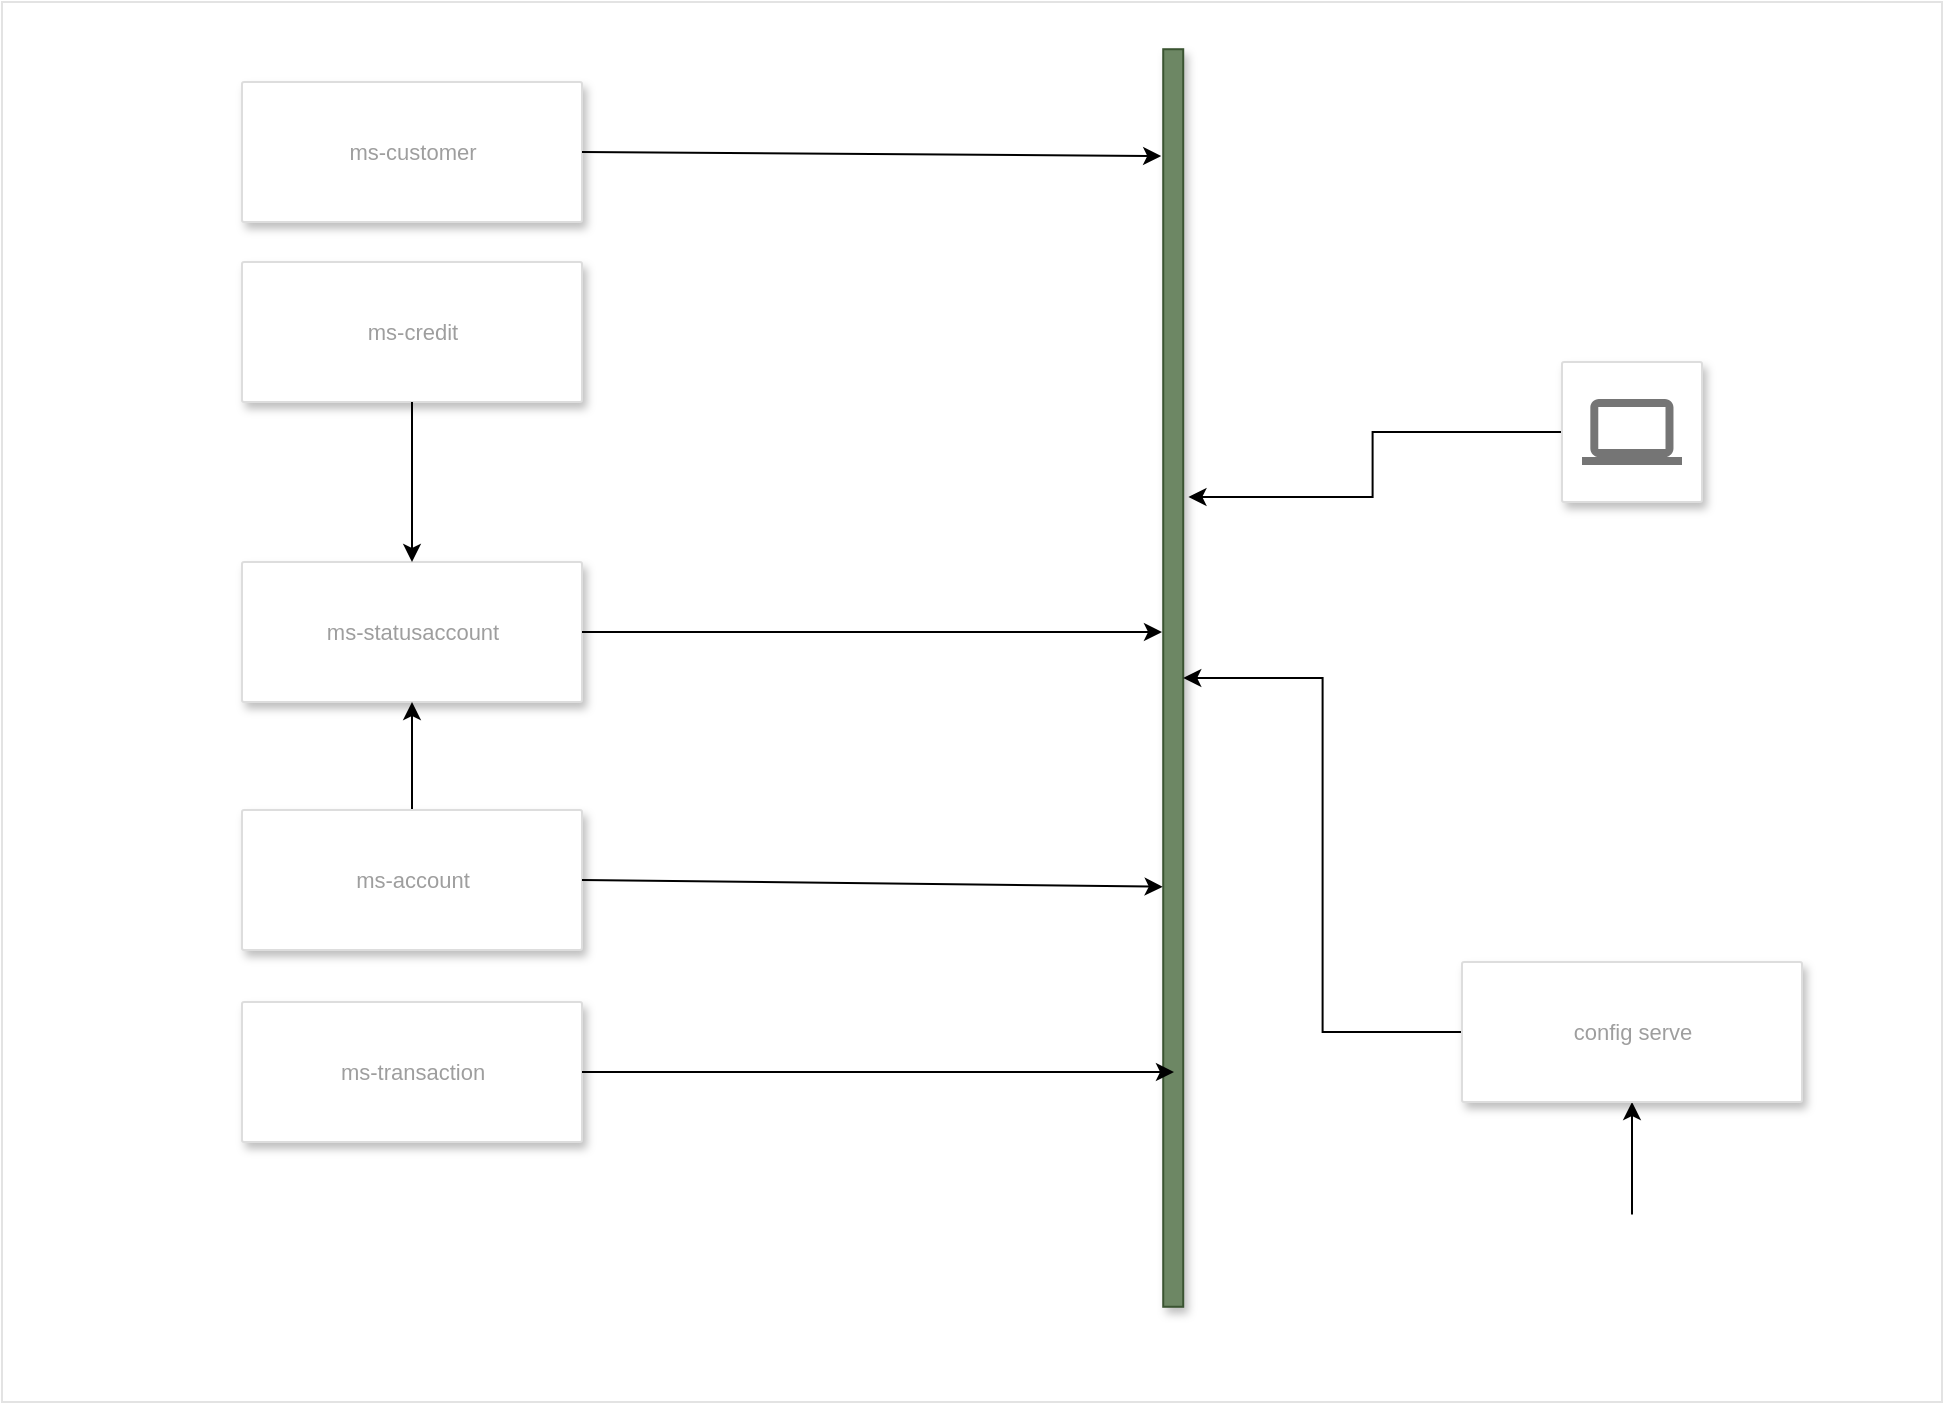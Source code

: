 <mxfile version="14.6.13" type="device"><diagram id="f106602c-feb2-e66a-4537-3a34d633f6aa" name="Diagrama Proyecto"><mxGraphModel dx="1205" dy="696" grid="1" gridSize="10" guides="1" tooltips="1" connect="1" arrows="1" fold="1" page="1" pageScale="1" pageWidth="1169" pageHeight="827" background="none" math="0" shadow="0"><root><mxCell id="0"/><mxCell id="1" parent="0"/><mxCell id="SQ06yRcE6XJ0qV-vDYrt-1001" value="" style="shadow=0;fontSize=14;align=left;spacing=10;9E9E9E;verticalAlign=top;spacingTop=-4;fontStyle=0;spacingLeft=40;html=1;fillColor=#FFFFFF;strokeColor=#E3E3E3;" parent="1" vertex="1"><mxGeometry x="110" y="10" width="970" height="700" as="geometry"/></mxCell><mxCell id="H48Xm5kaT8XGy7d0JwQC-1029" style="edgeStyle=orthogonalEdgeStyle;rounded=0;orthogonalLoop=1;jettySize=auto;html=1;entryX=0.644;entryY=1.261;entryDx=0;entryDy=0;entryPerimeter=0;" parent="1" source="987" target="SQ06yRcE6XJ0qV-vDYrt-1036" edge="1"><mxGeometry relative="1" as="geometry"/></mxCell><mxCell id="987" value="" style="strokeColor=#dddddd;fillColor=#ffffff;shadow=1;strokeWidth=1;rounded=1;absoluteArcSize=1;arcSize=2;labelPosition=center;verticalLabelPosition=middle;align=center;verticalAlign=bottom;spacingLeft=0;fontColor=#999999;fontSize=12;whiteSpace=wrap;spacingBottom=2;html=1;" parent="1" vertex="1"><mxGeometry x="890" y="190" width="70" height="70" as="geometry"/></mxCell><mxCell id="988" value="" style="dashed=0;connectable=0;html=1;fillColor=#757575;strokeColor=none;shape=mxgraph.gcp2.laptop;part=1;" parent="987" vertex="1"><mxGeometry x="0.5" width="50" height="33" relative="1" as="geometry"><mxPoint x="-25" y="18.5" as="offset"/></mxGeometry></mxCell><mxCell id="SQ06yRcE6XJ0qV-vDYrt-1053" style="edgeStyle=none;rounded=0;orthogonalLoop=1;jettySize=auto;html=1;entryX=0.5;entryY=1;entryDx=0;entryDy=0;fillColor=#4ABDFF;" parent="1" source="SQ06yRcE6XJ0qV-vDYrt-1052" target="SQ06yRcE6XJ0qV-vDYrt-1047" edge="1"><mxGeometry relative="1" as="geometry"/></mxCell><mxCell id="SQ06yRcE6XJ0qV-vDYrt-1052" value="" style="shape=image;verticalLabelPosition=bottom;labelBackgroundColor=default;verticalAlign=top;aspect=fixed;imageAspect=0;image=https://miro.medium.com/max/910/1*JZ2YCpyIOO3JfnXy264b_A.png;" parent="1" vertex="1"><mxGeometry x="880" y="616.22" width="90" height="37.55" as="geometry"/></mxCell><mxCell id="SQ06yRcE6XJ0qV-vDYrt-1036" value="" style="rounded=1;whiteSpace=wrap;html=1;shadow=1;strokeColor=#3A5431;fillColor=#6d8764;rotation=90;flipH=0;flipV=0;direction=west;arcSize=0;fontColor=#ffffff;" parent="1" vertex="1"><mxGeometry x="381.22" y="343" width="628.78" height="10" as="geometry"/></mxCell><mxCell id="H48Xm5kaT8XGy7d0JwQC-1030" style="edgeStyle=orthogonalEdgeStyle;rounded=0;orthogonalLoop=1;jettySize=auto;html=1;entryX=0.5;entryY=1;entryDx=0;entryDy=0;" parent="1" source="SQ06yRcE6XJ0qV-vDYrt-1047" target="SQ06yRcE6XJ0qV-vDYrt-1036" edge="1"><mxGeometry relative="1" as="geometry"/></mxCell><mxCell id="SQ06yRcE6XJ0qV-vDYrt-1047" value="config serve" style="strokeColor=#dddddd;fillColor=#ffffff;shadow=1;strokeWidth=1;rounded=1;absoluteArcSize=1;arcSize=2;fontSize=11;fontColor=#9E9E9E;align=center;html=1;" parent="1" vertex="1"><mxGeometry x="840" y="490" width="170" height="70" as="geometry"/></mxCell><mxCell id="991" value="ms-statusaccount" style="strokeColor=#dddddd;fillColor=#ffffff;shadow=1;strokeWidth=1;rounded=1;absoluteArcSize=1;arcSize=2;fontSize=11;fontColor=#9E9E9E;align=center;html=1;" parent="1" vertex="1"><mxGeometry x="230" y="290" width="170" height="70" as="geometry"/></mxCell><mxCell id="SQ06yRcE6XJ0qV-vDYrt-1028" value="" style="shape=image;verticalLabelPosition=bottom;labelBackgroundColor=default;verticalAlign=top;aspect=fixed;imageAspect=0;image=https://cdn.goconqr.com/uploads/slide_property/image/269077/desktop_ac51429c-a01c-48ec-9013-a41fc9eea71e.png;" parent="1" vertex="1"><mxGeometry x="140" y="295" width="51.22" height="60" as="geometry"/></mxCell><mxCell id="SQ06yRcE6XJ0qV-vDYrt-1026" value="" style="shape=image;verticalLabelPosition=bottom;labelBackgroundColor=default;verticalAlign=top;aspect=fixed;imageAspect=0;image=https://www.armadilloamarillo.com/wp-content/uploads/spring-boot-ok.png;" parent="1" vertex="1"><mxGeometry x="360" y="280" width="40" height="20" as="geometry"/></mxCell><mxCell id="H48Xm5kaT8XGy7d0JwQC-1003" value="ms-customer" style="strokeColor=#dddddd;fillColor=#ffffff;shadow=1;strokeWidth=1;rounded=1;absoluteArcSize=1;arcSize=2;fontSize=11;fontColor=#9E9E9E;align=center;html=1;" parent="1" vertex="1"><mxGeometry x="230" y="50" width="170" height="70" as="geometry"/></mxCell><mxCell id="H48Xm5kaT8XGy7d0JwQC-1004" value="" style="shape=image;verticalLabelPosition=bottom;labelBackgroundColor=default;verticalAlign=top;aspect=fixed;imageAspect=0;image=https://cdn.goconqr.com/uploads/slide_property/image/269077/desktop_ac51429c-a01c-48ec-9013-a41fc9eea71e.png;" parent="1" vertex="1"><mxGeometry x="140" y="60" width="51.22" height="60" as="geometry"/></mxCell><mxCell id="H48Xm5kaT8XGy7d0JwQC-1005" value="" style="shape=image;verticalLabelPosition=bottom;labelBackgroundColor=default;verticalAlign=top;aspect=fixed;imageAspect=0;image=https://www.armadilloamarillo.com/wp-content/uploads/spring-boot-ok.png;" parent="1" vertex="1"><mxGeometry x="360" y="100" width="40" height="20" as="geometry"/></mxCell><mxCell id="H48Xm5kaT8XGy7d0JwQC-1006" value="ms-credit" style="strokeColor=#dddddd;fillColor=#ffffff;shadow=1;strokeWidth=1;rounded=1;absoluteArcSize=1;arcSize=2;fontSize=11;fontColor=#9E9E9E;align=center;html=1;" parent="1" vertex="1"><mxGeometry x="230" y="140" width="170" height="70" as="geometry"/></mxCell><mxCell id="H48Xm5kaT8XGy7d0JwQC-1007" value="" style="shape=image;verticalLabelPosition=bottom;labelBackgroundColor=default;verticalAlign=top;aspect=fixed;imageAspect=0;image=https://cdn.goconqr.com/uploads/slide_property/image/269077/desktop_ac51429c-a01c-48ec-9013-a41fc9eea71e.png;" parent="1" vertex="1"><mxGeometry x="140" y="150" width="51.22" height="60" as="geometry"/></mxCell><mxCell id="H48Xm5kaT8XGy7d0JwQC-1008" value="" style="shape=image;verticalLabelPosition=bottom;labelBackgroundColor=default;verticalAlign=top;aspect=fixed;imageAspect=0;image=https://www.armadilloamarillo.com/wp-content/uploads/spring-boot-ok.png;" parent="1" vertex="1"><mxGeometry x="360" y="190" width="40" height="20" as="geometry"/></mxCell><mxCell id="0kjsMNx4uPQxR3at0kqi-991" style="edgeStyle=orthogonalEdgeStyle;rounded=0;orthogonalLoop=1;jettySize=auto;html=1;" edge="1" parent="1" source="H48Xm5kaT8XGy7d0JwQC-1012" target="991"><mxGeometry relative="1" as="geometry"/></mxCell><mxCell id="H48Xm5kaT8XGy7d0JwQC-1012" value="ms-account" style="strokeColor=#dddddd;fillColor=#ffffff;shadow=1;strokeWidth=1;rounded=1;absoluteArcSize=1;arcSize=2;fontSize=11;fontColor=#9E9E9E;align=center;html=1;" parent="1" vertex="1"><mxGeometry x="230" y="414" width="170" height="70" as="geometry"/></mxCell><mxCell id="H48Xm5kaT8XGy7d0JwQC-1013" value="" style="shape=image;verticalLabelPosition=bottom;labelBackgroundColor=default;verticalAlign=top;aspect=fixed;imageAspect=0;image=https://cdn.goconqr.com/uploads/slide_property/image/269077/desktop_ac51429c-a01c-48ec-9013-a41fc9eea71e.png;" parent="1" vertex="1"><mxGeometry x="140" y="424" width="51.22" height="60" as="geometry"/></mxCell><mxCell id="H48Xm5kaT8XGy7d0JwQC-1014" value="" style="shape=image;verticalLabelPosition=bottom;labelBackgroundColor=default;verticalAlign=top;aspect=fixed;imageAspect=0;image=https://www.armadilloamarillo.com/wp-content/uploads/spring-boot-ok.png;" parent="1" vertex="1"><mxGeometry x="360" y="464" width="40" height="20" as="geometry"/></mxCell><mxCell id="H48Xm5kaT8XGy7d0JwQC-1015" value="ms-transaction" style="strokeColor=#dddddd;fillColor=#ffffff;shadow=1;strokeWidth=1;rounded=1;absoluteArcSize=1;arcSize=2;fontSize=11;fontColor=#9E9E9E;align=center;html=1;" parent="1" vertex="1"><mxGeometry x="230" y="510" width="170" height="70" as="geometry"/></mxCell><mxCell id="H48Xm5kaT8XGy7d0JwQC-1016" value="" style="shape=image;verticalLabelPosition=bottom;labelBackgroundColor=default;verticalAlign=top;aspect=fixed;imageAspect=0;image=https://cdn.goconqr.com/uploads/slide_property/image/269077/desktop_ac51429c-a01c-48ec-9013-a41fc9eea71e.png;" parent="1" vertex="1"><mxGeometry x="140" y="520" width="51.22" height="60" as="geometry"/></mxCell><mxCell id="H48Xm5kaT8XGy7d0JwQC-1017" value="" style="shape=image;verticalLabelPosition=bottom;labelBackgroundColor=default;verticalAlign=top;aspect=fixed;imageAspect=0;image=https://www.armadilloamarillo.com/wp-content/uploads/spring-boot-ok.png;" parent="1" vertex="1"><mxGeometry x="360" y="560" width="40" height="20" as="geometry"/></mxCell><mxCell id="H48Xm5kaT8XGy7d0JwQC-1021" value="" style="endArrow=classic;html=1;rounded=0;exitX=1;exitY=0.5;exitDx=0;exitDy=0;entryX=0.915;entryY=-0.101;entryDx=0;entryDy=0;entryPerimeter=0;" parent="1" source="H48Xm5kaT8XGy7d0JwQC-1003" target="SQ06yRcE6XJ0qV-vDYrt-1036" edge="1"><mxGeometry width="50" height="50" relative="1" as="geometry"><mxPoint x="421" y="209" as="sourcePoint"/><mxPoint x="471" y="159" as="targetPoint"/></mxGeometry></mxCell><mxCell id="H48Xm5kaT8XGy7d0JwQC-1022" value="" style="endArrow=classic;html=1;rounded=0;exitX=0.5;exitY=1;exitDx=0;exitDy=0;" parent="1" source="H48Xm5kaT8XGy7d0JwQC-1006" target="991" edge="1"><mxGeometry width="50" height="50" relative="1" as="geometry"><mxPoint x="450" y="210" as="sourcePoint"/><mxPoint x="500" y="160" as="targetPoint"/></mxGeometry></mxCell><mxCell id="H48Xm5kaT8XGy7d0JwQC-1024" value="" style="endArrow=classic;html=1;rounded=0;exitX=1;exitY=0.5;exitDx=0;exitDy=0;" parent="1" source="991" edge="1"><mxGeometry width="50" height="50" relative="1" as="geometry"><mxPoint x="410" y="185" as="sourcePoint"/><mxPoint x="690" y="325" as="targetPoint"/><Array as="points"/></mxGeometry></mxCell><mxCell id="H48Xm5kaT8XGy7d0JwQC-1026" value="" style="endArrow=classic;html=1;rounded=0;exitX=1;exitY=0.5;exitDx=0;exitDy=0;entryX=0.334;entryY=-0.028;entryDx=0;entryDy=0;entryPerimeter=0;" parent="1" source="H48Xm5kaT8XGy7d0JwQC-1012" target="SQ06yRcE6XJ0qV-vDYrt-1036" edge="1"><mxGeometry width="50" height="50" relative="1" as="geometry"><mxPoint x="450" y="490" as="sourcePoint"/><mxPoint x="500" y="440" as="targetPoint"/></mxGeometry></mxCell><mxCell id="H48Xm5kaT8XGy7d0JwQC-1027" value="" style="endArrow=classic;html=1;rounded=0;exitX=1;exitY=0.5;exitDx=0;exitDy=0;" parent="1" source="H48Xm5kaT8XGy7d0JwQC-1015" edge="1"><mxGeometry width="50" height="50" relative="1" as="geometry"><mxPoint x="440" y="560" as="sourcePoint"/><mxPoint x="696" y="545" as="targetPoint"/></mxGeometry></mxCell><mxCell id="SQ06yRcE6XJ0qV-vDYrt-1048" value="" style="shape=image;verticalLabelPosition=bottom;labelBackgroundColor=default;verticalAlign=top;aspect=fixed;imageAspect=0;image=https://www.armadilloamarillo.com/wp-content/uploads/spring-boot-ok.png;" parent="1" vertex="1"><mxGeometry x="960" y="532.5" width="50" height="25" as="geometry"/></mxCell></root></mxGraphModel></diagram></mxfile>